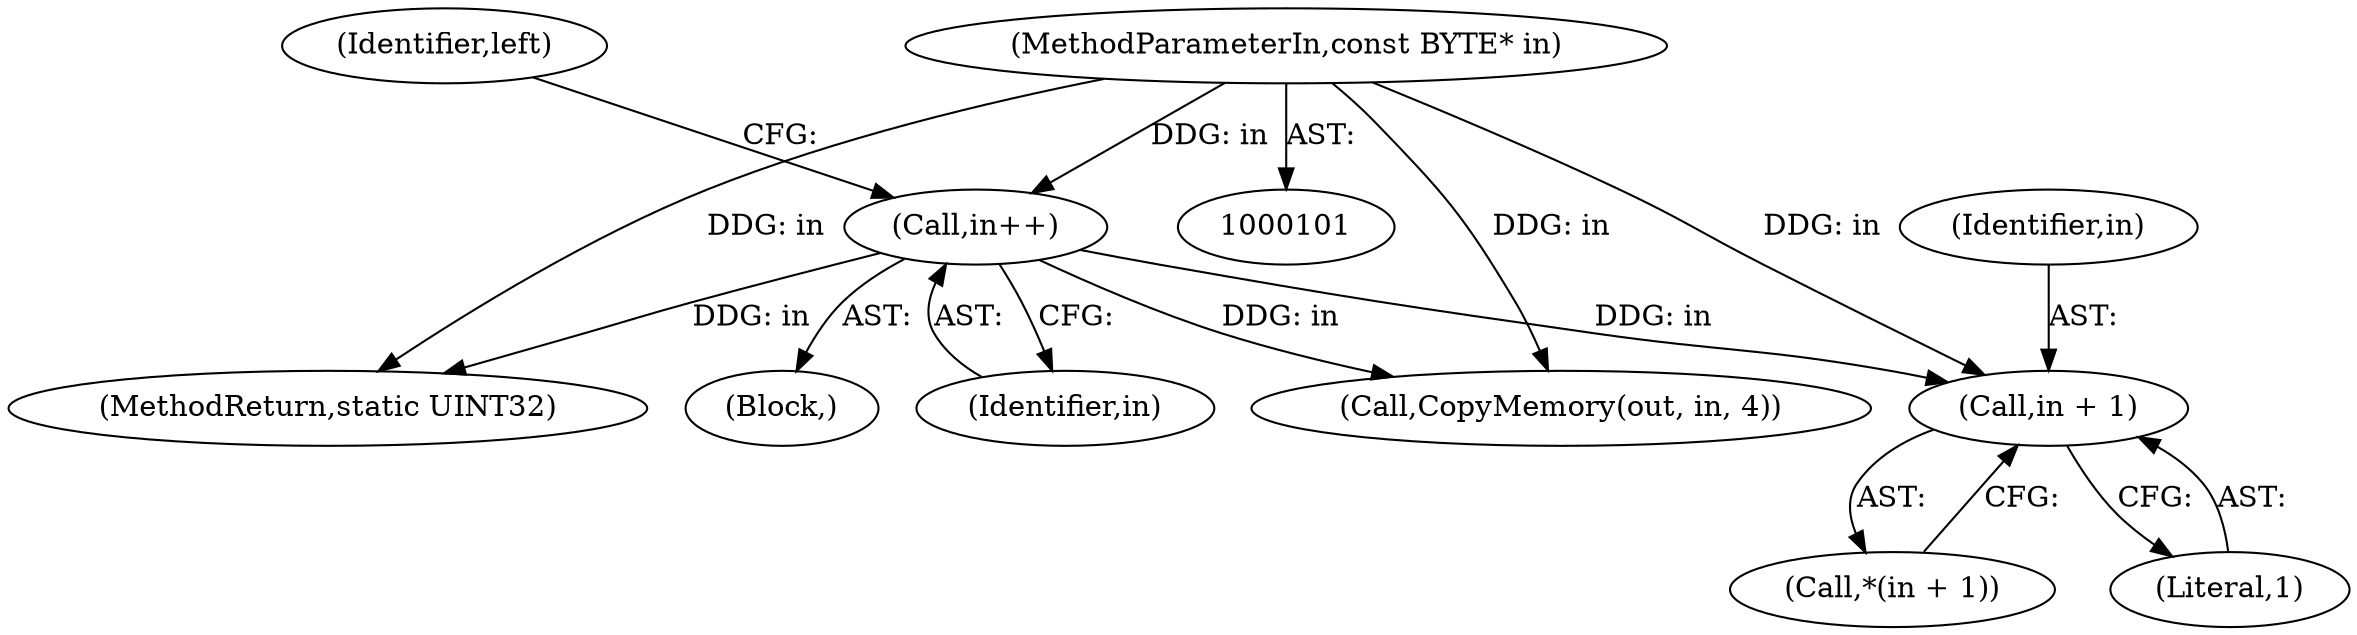 digraph "0_FreeRDP_d1112c279bd1a327e8e4d0b5f371458bf2579659_7@pointer" {
"1000138" [label="(Call,in + 1)"];
"1000248" [label="(Call,in++)"];
"1000102" [label="(MethodParameterIn,const BYTE* in)"];
"1000128" [label="(Block,)"];
"1000267" [label="(MethodReturn,static UINT32)"];
"1000102" [label="(MethodParameterIn,const BYTE* in)"];
"1000251" [label="(Identifier,left)"];
"1000249" [label="(Identifier,in)"];
"1000137" [label="(Call,*(in + 1))"];
"1000140" [label="(Literal,1)"];
"1000248" [label="(Call,in++)"];
"1000139" [label="(Identifier,in)"];
"1000138" [label="(Call,in + 1)"];
"1000258" [label="(Call,CopyMemory(out, in, 4))"];
"1000138" -> "1000137"  [label="AST: "];
"1000138" -> "1000140"  [label="CFG: "];
"1000139" -> "1000138"  [label="AST: "];
"1000140" -> "1000138"  [label="AST: "];
"1000137" -> "1000138"  [label="CFG: "];
"1000248" -> "1000138"  [label="DDG: in"];
"1000102" -> "1000138"  [label="DDG: in"];
"1000248" -> "1000128"  [label="AST: "];
"1000248" -> "1000249"  [label="CFG: "];
"1000249" -> "1000248"  [label="AST: "];
"1000251" -> "1000248"  [label="CFG: "];
"1000248" -> "1000267"  [label="DDG: in"];
"1000102" -> "1000248"  [label="DDG: in"];
"1000248" -> "1000258"  [label="DDG: in"];
"1000102" -> "1000101"  [label="AST: "];
"1000102" -> "1000267"  [label="DDG: in"];
"1000102" -> "1000258"  [label="DDG: in"];
}
